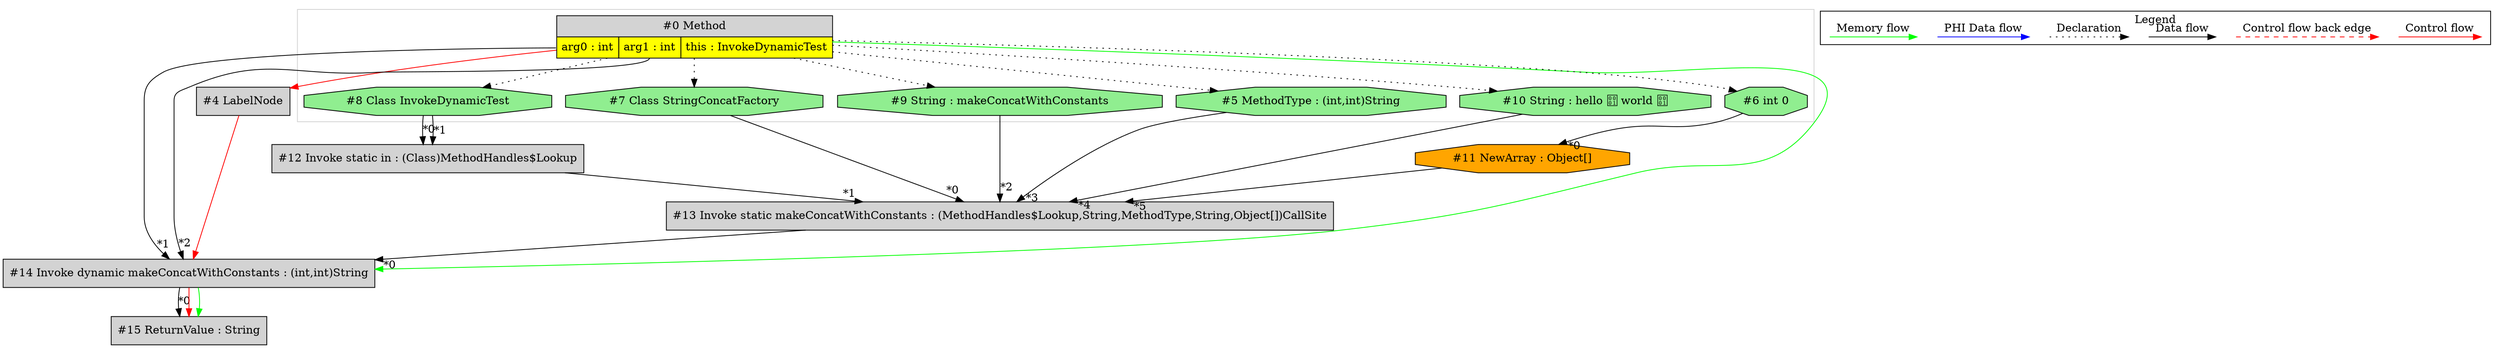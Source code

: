 digraph {
 ordering="in";
 node0[margin="0", label=<<table border="0" cellborder="1" cellspacing="0" cellpadding="5"><tr><td colspan="3">#0 Method</td></tr><tr><td port="prj2" bgcolor="yellow">arg0 : int</td><td port="prj1" bgcolor="yellow">arg1 : int</td><td port="prj3" bgcolor="yellow">this : InvokeDynamicTest</td></tr></table>>,shape=none, fillcolor=lightgrey, style=filled];
 node4[label="#4 LabelNode",shape=box, fillcolor=lightgrey, style=filled];
 node0 -> node4[labeldistance=2, color=red, fontcolor=red];
 node14[label="#14 Invoke dynamic makeConcatWithConstants : (int,int)String",shape=box, fillcolor=lightgrey, style=filled];
 node13 -> node14[headlabel="*0", labeldistance=2];
 node0:prj2 -> node14[headlabel="*1", labeldistance=2];
 node0:prj1 -> node14[headlabel="*2", labeldistance=2];
 node0 -> node14[labeldistance=2, color=green, constraint=false];
 node4 -> node14[labeldistance=2, color=red, fontcolor=red];
 node13[label="#13 Invoke static makeConcatWithConstants : (MethodHandles$Lookup,String,MethodType,String,Object[])CallSite",shape=box, fillcolor=lightgrey, style=filled];
 node7 -> node13[headlabel="*0", labeldistance=2];
 node12 -> node13[headlabel="*1", labeldistance=2];
 node9 -> node13[headlabel="*2", labeldistance=2];
 node5 -> node13[headlabel="*3", labeldistance=2];
 node10 -> node13[headlabel="*4", labeldistance=2];
 node11 -> node13[headlabel="*5", labeldistance=2];
 node11[label="#11 NewArray : Object[]",shape=octagon, fillcolor=orange, style=filled];
 node6 -> node11[headlabel="*0", labeldistance=2];
 node6[label="#6 int 0",shape=octagon, fillcolor=lightgreen, style=filled];
 node0 -> node6[style=dotted];
 node10[label="#10 String : hello  world ",shape=octagon, fillcolor=lightgreen, style=filled];
 node0 -> node10[style=dotted];
 node5[label="#5 MethodType : (int,int)String",shape=octagon, fillcolor=lightgreen, style=filled];
 node0 -> node5[style=dotted];
 node9[label="#9 String : makeConcatWithConstants",shape=octagon, fillcolor=lightgreen, style=filled];
 node0 -> node9[style=dotted];
 node12[label="#12 Invoke static in : (Class)MethodHandles$Lookup",shape=box, fillcolor=lightgrey, style=filled];
 node8 -> node12[headlabel="*0", labeldistance=2];
 node8 -> node12[headlabel="*1", labeldistance=2];
 node8[label="#8 Class InvokeDynamicTest",shape=octagon, fillcolor=lightgreen, style=filled];
 node0 -> node8[style=dotted];
 node7[label="#7 Class StringConcatFactory",shape=octagon, fillcolor=lightgreen, style=filled];
 node0 -> node7[style=dotted];
 node15[label="#15 ReturnValue : String",shape=box, fillcolor=lightgrey, style=filled];
 node14 -> node15[headlabel="*0", labeldistance=2];
 node14 -> node15[labeldistance=2, color=red, fontcolor=red];
 node14 -> node15[labeldistance=2, color=green, constraint=false];
 subgraph cluster_0 {
  color=lightgray;
  node0;
  node5;
  node6;
  node7;
  node8;
  node9;
  node10;
 }
 subgraph cluster_000 {
  label = "Legend";
  node [shape=point]
  {
   rank=same;
   c0 [style = invis];
   c1 [style = invis];
   c2 [style = invis];
   c3 [style = invis];
   d0 [style = invis];
   d1 [style = invis];
   d2 [style = invis];
   d3 [style = invis];
   d4 [style = invis];
   d5 [style = invis];
   d6 [style = invis];
   d7 [style = invis];
  }
  c0 -> c1 [label="Control flow", style=solid, color=red]
  c2 -> c3 [label="Control flow back edge", style=dashed, color=red]
  d0 -> d1 [label="Data flow"]
  d2 -> d3 [label="Declaration", style=dotted]
  d4 -> d5 [label="PHI Data flow", color=blue]
  d6 -> d7 [label="Memory flow", color=green]
 }

}
